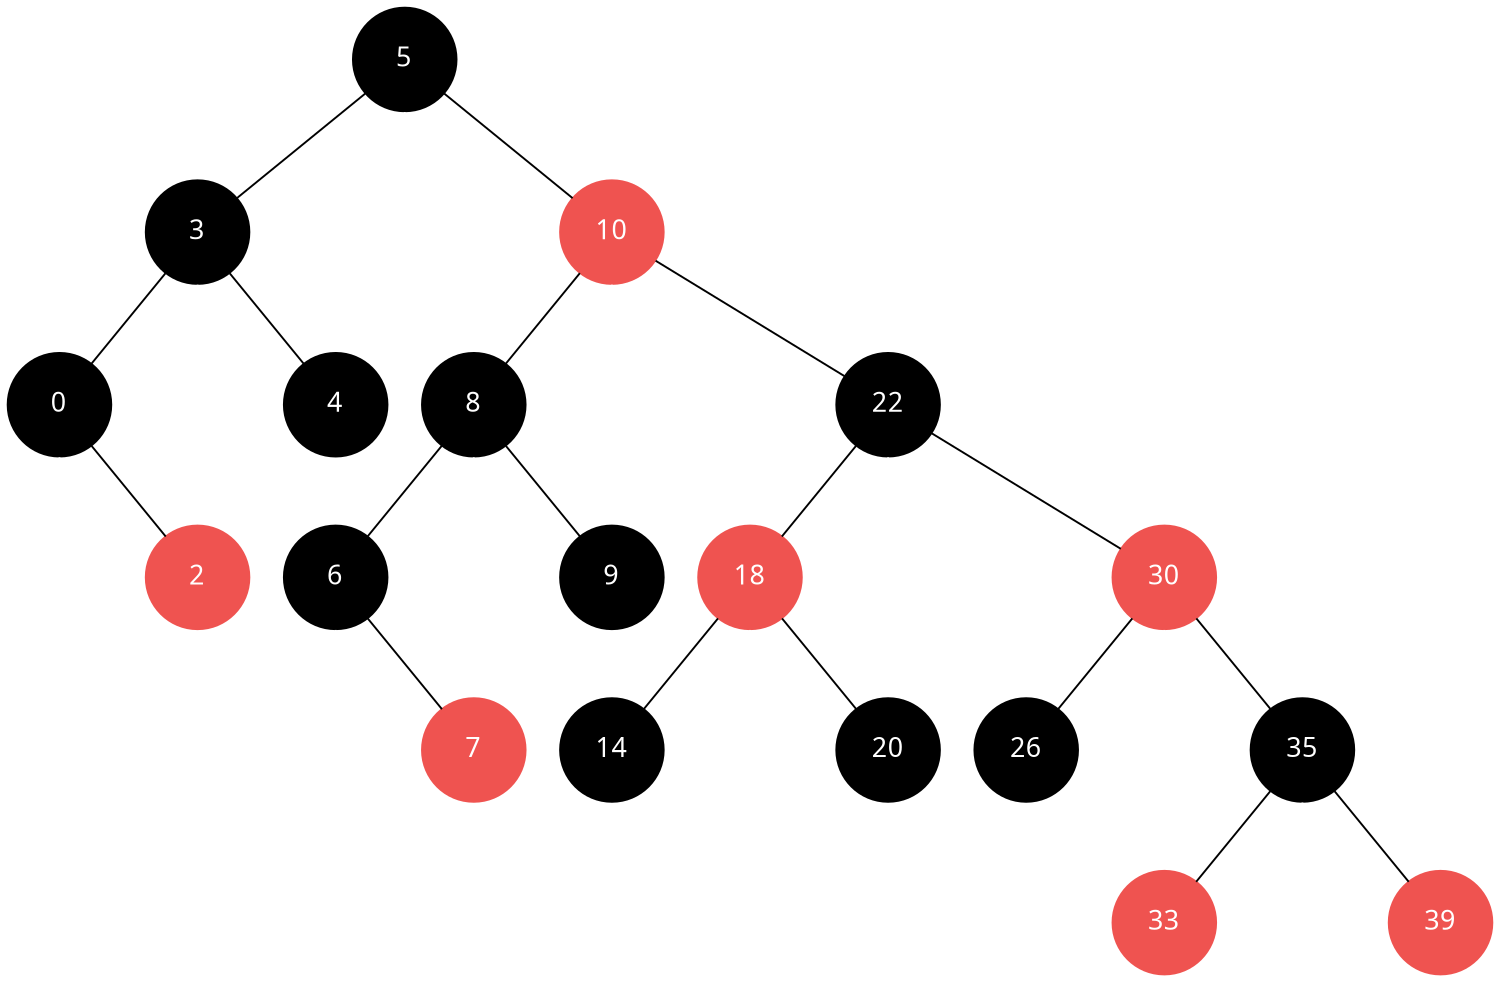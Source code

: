 digraph {
size="10,10"
fontpath="/home/M/.fonts/"
	node [shape=circle]
	node [style=filled]
	node [color=black]
	node [fixedsize=true]
	node [height=0.75]
	node [width=0.75]
	node [fontcolor=white]
	node [fontname="Courier:Bold"]
	edge [arrowhead=none]
	edge [style=filled]
	edge [weight=10]
	edge [color=black]
	node [color=black]
	5
	edge [weight=10]
	edge [color=black]
	node [color=black]
	3
		5 -> 3
	edge [weight=100]
	edge [color=white]
	node [color=white]
	"[5"
		5 -> "[5"
	edge [weight=10]
	edge [color=black]
	node [color="#ef5350"]
	10
		5 -> 10
	edge [weight=10]
	edge [color=black]
	node [color=black]
	8
		10 -> 8
	edge [weight=100]
	edge [color=white]
	node [color=white]
	"[10"
		10 -> "[10"
	edge [weight=10]
	edge [color=black]
	node [color=black]
	22
		10 -> 22
	edge [weight=10]
	edge [color=black]
	node [color="#ef5350"]
	18
		22 -> 18
	edge [weight=100]
	edge [color=white]
	node [color=white]
	"[22"
		22 -> "[22"
	edge [weight=10]
	edge [color=black]
	node [color="#ef5350"]
	30
		22 -> 30
	edge [weight=10]
	edge [color=black]
	node [color=black]
	26
		30 -> 26
	edge [weight=100]
	edge [color=white]
	node [color=white]
	"[30"
		30 -> "[30"
	edge [weight=10]
	edge [color=black]
	node [color=black]
	35
		30 -> 35
	edge [weight=10]
	edge [color=black]
	node [color="#ef5350"]
	33
		35 -> 33
	edge [weight=100]
	edge [color=white]
	node [color=white]
	"[35"
		35 -> "[35"
	edge [weight=10]
	edge [color=black]
	node [color="#ef5350"]
	39
		35 -> 39
	edge [weight=10]
	edge [color=black]
	node [color=black]
	14
		18 -> 14
	edge [weight=100]
	edge [color=white]
	node [color=white]
	"[18"
		18 -> "[18"
	edge [weight=10]
	edge [color=black]
	node [color=black]
	20
		18 -> 20
	edge [weight=10]
	edge [color=black]
	node [color=black]
	6
		8 -> 6
	edge [weight=100]
	edge [color=white]
	node [color=white]
	"[8"
		8 -> "[8"
	edge [weight=10]
	edge [color=black]
	node [color=black]
	9
		8 -> 9
	edge [weight=100]
	edge [color=white]
	node [color=white]
	"|6"
		6 -> "|6"
	edge [weight=10]
	edge [color=black]
	node [color="#ef5350"]
	7
		6 -> 7
	edge [weight=10]
	edge [color=black]
	node [color=black]
	0
		3 -> 0
	edge [weight=100]
	edge [color=white]
	node [color=white]
	"[3"
		3 -> "[3"
	edge [weight=10]
	edge [color=black]
	node [color=black]
	4
		3 -> 4
	edge [weight=100]
	edge [color=white]
	node [color=white]
	"|0"
		0 -> "|0"
	edge [weight=10]
	edge [color=black]
	node [color="#ef5350"]
	2
		0 -> 2
}